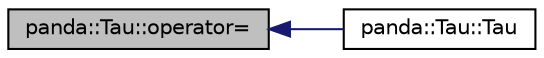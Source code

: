digraph G
{
  edge [fontname="Helvetica",fontsize="10",labelfontname="Helvetica",labelfontsize="10"];
  node [fontname="Helvetica",fontsize="10",shape=record];
  rankdir=LR;
  Node1 [label="panda::Tau::operator=",height=0.2,width=0.4,color="black", fillcolor="grey75", style="filled" fontcolor="black"];
  Node1 -> Node2 [dir=back,color="midnightblue",fontsize="10",style="solid"];
  Node2 [label="panda::Tau::Tau",height=0.2,width=0.4,color="black", fillcolor="white", style="filled",URL="$classpanda_1_1Tau.html#ae8c55cd74106fdc7513d24fa92ef1b2b"];
}
